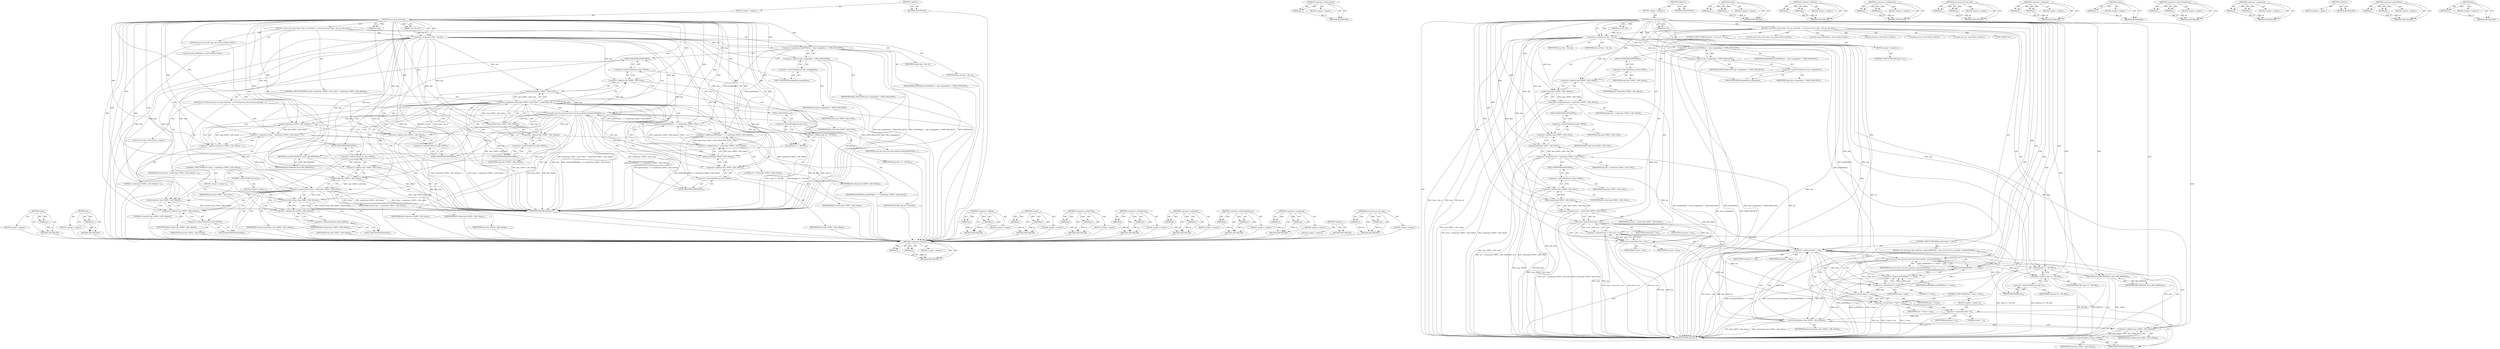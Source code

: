 digraph "inb" {
vulnerable_142 [label=<(METHOD,readw)>];
vulnerable_143 [label=<(PARAM,p1)>];
vulnerable_144 [label=<(BLOCK,&lt;empty&gt;,&lt;empty&gt;)>];
vulnerable_145 [label=<(METHOD_RETURN,ANY)>];
vulnerable_166 [label=<(METHOD,inb)>];
vulnerable_167 [label=<(PARAM,p1)>];
vulnerable_168 [label=<(BLOCK,&lt;empty&gt;,&lt;empty&gt;)>];
vulnerable_169 [label=<(METHOD_RETURN,ANY)>];
vulnerable_6 [label=<(METHOD,&lt;global&gt;)<SUB>1</SUB>>];
vulnerable_7 [label=<(BLOCK,&lt;empty&gt;,&lt;empty&gt;)<SUB>1</SUB>>];
vulnerable_8 [label=<(METHOD,snd_msnd_interrupt)<SUB>1</SUB>>];
vulnerable_9 [label=<(PARAM,int irq)<SUB>1</SUB>>];
vulnerable_10 [label=<(PARAM,void *dev_id)<SUB>1</SUB>>];
vulnerable_11 [label=<(BLOCK,{
 	struct snd_msnd *chip = dev_id;
 	void *pwD...,{
 	struct snd_msnd *chip = dev_id;
 	void *pwD...)<SUB>2</SUB>>];
vulnerable_12 [label="<(LOCAL,struct snd_msnd* chip: snd_msnd*)<SUB>3</SUB>>"];
vulnerable_13 [label=<(&lt;operator&gt;.assignment,*chip = dev_id)<SUB>3</SUB>>];
vulnerable_14 [label=<(IDENTIFIER,chip,*chip = dev_id)<SUB>3</SUB>>];
vulnerable_15 [label=<(IDENTIFIER,dev_id,*chip = dev_id)<SUB>3</SUB>>];
vulnerable_16 [label="<(LOCAL,void* pwDSPQData: void*)<SUB>4</SUB>>"];
vulnerable_17 [label=<(&lt;operator&gt;.assignment,*pwDSPQData = chip-&gt;mappedbase + DSPQ_DATA_BUFF)<SUB>4</SUB>>];
vulnerable_18 [label=<(IDENTIFIER,pwDSPQData,*pwDSPQData = chip-&gt;mappedbase + DSPQ_DATA_BUFF)<SUB>4</SUB>>];
vulnerable_19 [label=<(&lt;operator&gt;.addition,chip-&gt;mappedbase + DSPQ_DATA_BUFF)<SUB>4</SUB>>];
vulnerable_20 [label=<(&lt;operator&gt;.indirectFieldAccess,chip-&gt;mappedbase)<SUB>4</SUB>>];
vulnerable_21 [label=<(IDENTIFIER,chip,chip-&gt;mappedbase + DSPQ_DATA_BUFF)<SUB>4</SUB>>];
vulnerable_22 [label=<(FIELD_IDENTIFIER,mappedbase,mappedbase)<SUB>4</SUB>>];
vulnerable_23 [label=<(IDENTIFIER,DSPQ_DATA_BUFF,chip-&gt;mappedbase + DSPQ_DATA_BUFF)<SUB>4</SUB>>];
vulnerable_24 [label=<(CONTROL_STRUCTURE,WHILE,while (readw(chip-&gt;DSPQ + JQS_wTail) != readw(chip-&gt;DSPQ + JQS_wHead)))<SUB>10</SUB>>];
vulnerable_25 [label=<(&lt;operator&gt;.notEquals,readw(chip-&gt;DSPQ + JQS_wTail) != readw(chip-&gt;DS...)<SUB>10</SUB>>];
vulnerable_26 [label=<(readw,readw(chip-&gt;DSPQ + JQS_wTail))<SUB>10</SUB>>];
vulnerable_27 [label=<(&lt;operator&gt;.addition,chip-&gt;DSPQ + JQS_wTail)<SUB>10</SUB>>];
vulnerable_28 [label=<(&lt;operator&gt;.indirectFieldAccess,chip-&gt;DSPQ)<SUB>10</SUB>>];
vulnerable_29 [label=<(IDENTIFIER,chip,chip-&gt;DSPQ + JQS_wTail)<SUB>10</SUB>>];
vulnerable_30 [label=<(FIELD_IDENTIFIER,DSPQ,DSPQ)<SUB>10</SUB>>];
vulnerable_31 [label=<(IDENTIFIER,JQS_wTail,chip-&gt;DSPQ + JQS_wTail)<SUB>10</SUB>>];
vulnerable_32 [label=<(readw,readw(chip-&gt;DSPQ + JQS_wHead))<SUB>10</SUB>>];
vulnerable_33 [label=<(&lt;operator&gt;.addition,chip-&gt;DSPQ + JQS_wHead)<SUB>10</SUB>>];
vulnerable_34 [label=<(&lt;operator&gt;.indirectFieldAccess,chip-&gt;DSPQ)<SUB>10</SUB>>];
vulnerable_35 [label=<(IDENTIFIER,chip,chip-&gt;DSPQ + JQS_wHead)<SUB>10</SUB>>];
vulnerable_36 [label=<(FIELD_IDENTIFIER,DSPQ,DSPQ)<SUB>10</SUB>>];
vulnerable_37 [label=<(IDENTIFIER,JQS_wHead,chip-&gt;DSPQ + JQS_wHead)<SUB>10</SUB>>];
vulnerable_38 [label=<(BLOCK,{
		u16 wTmp;
		snd_msnd_eval_dsp_msg(chip,
			...,{
		u16 wTmp;
		snd_msnd_eval_dsp_msg(chip,
			...)<SUB>10</SUB>>];
vulnerable_39 [label="<(LOCAL,u16 wTmp: u16)<SUB>11</SUB>>"];
vulnerable_40 [label=<(snd_msnd_eval_dsp_msg,snd_msnd_eval_dsp_msg(chip,
			readw(pwDSPQData...)<SUB>12</SUB>>];
vulnerable_41 [label=<(IDENTIFIER,chip,snd_msnd_eval_dsp_msg(chip,
			readw(pwDSPQData...)<SUB>12</SUB>>];
vulnerable_42 [label=<(readw,readw(pwDSPQData + 2 * readw(chip-&gt;DSPQ + JQS_w...)<SUB>13</SUB>>];
vulnerable_43 [label=<(&lt;operator&gt;.addition,pwDSPQData + 2 * readw(chip-&gt;DSPQ + JQS_wHead))<SUB>13</SUB>>];
vulnerable_44 [label=<(IDENTIFIER,pwDSPQData,pwDSPQData + 2 * readw(chip-&gt;DSPQ + JQS_wHead))<SUB>13</SUB>>];
vulnerable_45 [label=<(&lt;operator&gt;.multiplication,2 * readw(chip-&gt;DSPQ + JQS_wHead))<SUB>13</SUB>>];
vulnerable_46 [label=<(LITERAL,2,2 * readw(chip-&gt;DSPQ + JQS_wHead))<SUB>13</SUB>>];
vulnerable_47 [label=<(readw,readw(chip-&gt;DSPQ + JQS_wHead))<SUB>13</SUB>>];
vulnerable_48 [label=<(&lt;operator&gt;.addition,chip-&gt;DSPQ + JQS_wHead)<SUB>13</SUB>>];
vulnerable_49 [label=<(&lt;operator&gt;.indirectFieldAccess,chip-&gt;DSPQ)<SUB>13</SUB>>];
vulnerable_50 [label=<(IDENTIFIER,chip,chip-&gt;DSPQ + JQS_wHead)<SUB>13</SUB>>];
vulnerable_51 [label=<(FIELD_IDENTIFIER,DSPQ,DSPQ)<SUB>13</SUB>>];
vulnerable_52 [label=<(IDENTIFIER,JQS_wHead,chip-&gt;DSPQ + JQS_wHead)<SUB>13</SUB>>];
vulnerable_53 [label=<(&lt;operator&gt;.assignment,wTmp = readw(chip-&gt;DSPQ + JQS_wHead) + 1)<SUB>14</SUB>>];
vulnerable_54 [label=<(IDENTIFIER,wTmp,wTmp = readw(chip-&gt;DSPQ + JQS_wHead) + 1)<SUB>14</SUB>>];
vulnerable_55 [label=<(&lt;operator&gt;.addition,readw(chip-&gt;DSPQ + JQS_wHead) + 1)<SUB>14</SUB>>];
vulnerable_56 [label=<(readw,readw(chip-&gt;DSPQ + JQS_wHead))<SUB>14</SUB>>];
vulnerable_57 [label=<(&lt;operator&gt;.addition,chip-&gt;DSPQ + JQS_wHead)<SUB>14</SUB>>];
vulnerable_58 [label=<(&lt;operator&gt;.indirectFieldAccess,chip-&gt;DSPQ)<SUB>14</SUB>>];
vulnerable_59 [label=<(IDENTIFIER,chip,chip-&gt;DSPQ + JQS_wHead)<SUB>14</SUB>>];
vulnerable_60 [label=<(FIELD_IDENTIFIER,DSPQ,DSPQ)<SUB>14</SUB>>];
vulnerable_61 [label=<(IDENTIFIER,JQS_wHead,chip-&gt;DSPQ + JQS_wHead)<SUB>14</SUB>>];
vulnerable_62 [label=<(LITERAL,1,readw(chip-&gt;DSPQ + JQS_wHead) + 1)<SUB>14</SUB>>];
vulnerable_63 [label=<(CONTROL_STRUCTURE,IF,if (wTmp &gt; readw(chip-&gt;DSPQ + JQS_wSize)))<SUB>15</SUB>>];
vulnerable_64 [label=<(&lt;operator&gt;.greaterThan,wTmp &gt; readw(chip-&gt;DSPQ + JQS_wSize))<SUB>15</SUB>>];
vulnerable_65 [label=<(IDENTIFIER,wTmp,wTmp &gt; readw(chip-&gt;DSPQ + JQS_wSize))<SUB>15</SUB>>];
vulnerable_66 [label=<(readw,readw(chip-&gt;DSPQ + JQS_wSize))<SUB>15</SUB>>];
vulnerable_67 [label=<(&lt;operator&gt;.addition,chip-&gt;DSPQ + JQS_wSize)<SUB>15</SUB>>];
vulnerable_68 [label=<(&lt;operator&gt;.indirectFieldAccess,chip-&gt;DSPQ)<SUB>15</SUB>>];
vulnerable_69 [label=<(IDENTIFIER,chip,chip-&gt;DSPQ + JQS_wSize)<SUB>15</SUB>>];
vulnerable_70 [label=<(FIELD_IDENTIFIER,DSPQ,DSPQ)<SUB>15</SUB>>];
vulnerable_71 [label=<(IDENTIFIER,JQS_wSize,chip-&gt;DSPQ + JQS_wSize)<SUB>15</SUB>>];
vulnerable_72 [label=<(BLOCK,&lt;empty&gt;,&lt;empty&gt;)<SUB>16</SUB>>];
vulnerable_73 [label=<(writew,writew(0, chip-&gt;DSPQ + JQS_wHead))<SUB>16</SUB>>];
vulnerable_74 [label=<(LITERAL,0,writew(0, chip-&gt;DSPQ + JQS_wHead))<SUB>16</SUB>>];
vulnerable_75 [label=<(&lt;operator&gt;.addition,chip-&gt;DSPQ + JQS_wHead)<SUB>16</SUB>>];
vulnerable_76 [label=<(&lt;operator&gt;.indirectFieldAccess,chip-&gt;DSPQ)<SUB>16</SUB>>];
vulnerable_77 [label=<(IDENTIFIER,chip,chip-&gt;DSPQ + JQS_wHead)<SUB>16</SUB>>];
vulnerable_78 [label=<(FIELD_IDENTIFIER,DSPQ,DSPQ)<SUB>16</SUB>>];
vulnerable_79 [label=<(IDENTIFIER,JQS_wHead,chip-&gt;DSPQ + JQS_wHead)<SUB>16</SUB>>];
vulnerable_80 [label=<(CONTROL_STRUCTURE,ELSE,else)<SUB>18</SUB>>];
vulnerable_81 [label=<(BLOCK,&lt;empty&gt;,&lt;empty&gt;)<SUB>18</SUB>>];
vulnerable_82 [label=<(writew,writew(wTmp, chip-&gt;DSPQ + JQS_wHead))<SUB>18</SUB>>];
vulnerable_83 [label=<(IDENTIFIER,wTmp,writew(wTmp, chip-&gt;DSPQ + JQS_wHead))<SUB>18</SUB>>];
vulnerable_84 [label=<(&lt;operator&gt;.addition,chip-&gt;DSPQ + JQS_wHead)<SUB>18</SUB>>];
vulnerable_85 [label=<(&lt;operator&gt;.indirectFieldAccess,chip-&gt;DSPQ)<SUB>18</SUB>>];
vulnerable_86 [label=<(IDENTIFIER,chip,chip-&gt;DSPQ + JQS_wHead)<SUB>18</SUB>>];
vulnerable_87 [label=<(FIELD_IDENTIFIER,DSPQ,DSPQ)<SUB>18</SUB>>];
vulnerable_88 [label=<(IDENTIFIER,JQS_wHead,chip-&gt;DSPQ + JQS_wHead)<SUB>18</SUB>>];
vulnerable_89 [label=<(inb,inb(chip-&gt;io + HP_RXL))<SUB>21</SUB>>];
vulnerable_90 [label=<(&lt;operator&gt;.addition,chip-&gt;io + HP_RXL)<SUB>21</SUB>>];
vulnerable_91 [label=<(&lt;operator&gt;.indirectFieldAccess,chip-&gt;io)<SUB>21</SUB>>];
vulnerable_92 [label=<(IDENTIFIER,chip,chip-&gt;io + HP_RXL)<SUB>21</SUB>>];
vulnerable_93 [label=<(FIELD_IDENTIFIER,io,io)<SUB>21</SUB>>];
vulnerable_94 [label=<(IDENTIFIER,HP_RXL,chip-&gt;io + HP_RXL)<SUB>21</SUB>>];
vulnerable_95 [label=<(RETURN,return IRQ_HANDLED;,return IRQ_HANDLED;)<SUB>22</SUB>>];
vulnerable_96 [label=<(IDENTIFIER,IRQ_HANDLED,return IRQ_HANDLED;)<SUB>22</SUB>>];
vulnerable_97 [label=<(METHOD_RETURN,irqreturn_t)<SUB>1</SUB>>];
vulnerable_99 [label=<(METHOD_RETURN,ANY)<SUB>1</SUB>>];
vulnerable_127 [label=<(METHOD,&lt;operator&gt;.addition)>];
vulnerable_128 [label=<(PARAM,p1)>];
vulnerable_129 [label=<(PARAM,p2)>];
vulnerable_130 [label=<(BLOCK,&lt;empty&gt;,&lt;empty&gt;)>];
vulnerable_131 [label=<(METHOD_RETURN,ANY)>];
vulnerable_161 [label=<(METHOD,writew)>];
vulnerable_162 [label=<(PARAM,p1)>];
vulnerable_163 [label=<(PARAM,p2)>];
vulnerable_164 [label=<(BLOCK,&lt;empty&gt;,&lt;empty&gt;)>];
vulnerable_165 [label=<(METHOD_RETURN,ANY)>];
vulnerable_156 [label=<(METHOD,&lt;operator&gt;.greaterThan)>];
vulnerable_157 [label=<(PARAM,p1)>];
vulnerable_158 [label=<(PARAM,p2)>];
vulnerable_159 [label=<(BLOCK,&lt;empty&gt;,&lt;empty&gt;)>];
vulnerable_160 [label=<(METHOD_RETURN,ANY)>];
vulnerable_151 [label=<(METHOD,&lt;operator&gt;.multiplication)>];
vulnerable_152 [label=<(PARAM,p1)>];
vulnerable_153 [label=<(PARAM,p2)>];
vulnerable_154 [label=<(BLOCK,&lt;empty&gt;,&lt;empty&gt;)>];
vulnerable_155 [label=<(METHOD_RETURN,ANY)>];
vulnerable_137 [label=<(METHOD,&lt;operator&gt;.notEquals)>];
vulnerable_138 [label=<(PARAM,p1)>];
vulnerable_139 [label=<(PARAM,p2)>];
vulnerable_140 [label=<(BLOCK,&lt;empty&gt;,&lt;empty&gt;)>];
vulnerable_141 [label=<(METHOD_RETURN,ANY)>];
vulnerable_132 [label=<(METHOD,&lt;operator&gt;.indirectFieldAccess)>];
vulnerable_133 [label=<(PARAM,p1)>];
vulnerable_134 [label=<(PARAM,p2)>];
vulnerable_135 [label=<(BLOCK,&lt;empty&gt;,&lt;empty&gt;)>];
vulnerable_136 [label=<(METHOD_RETURN,ANY)>];
vulnerable_122 [label=<(METHOD,&lt;operator&gt;.assignment)>];
vulnerable_123 [label=<(PARAM,p1)>];
vulnerable_124 [label=<(PARAM,p2)>];
vulnerable_125 [label=<(BLOCK,&lt;empty&gt;,&lt;empty&gt;)>];
vulnerable_126 [label=<(METHOD_RETURN,ANY)>];
vulnerable_116 [label=<(METHOD,&lt;global&gt;)<SUB>1</SUB>>];
vulnerable_117 [label=<(BLOCK,&lt;empty&gt;,&lt;empty&gt;)>];
vulnerable_118 [label=<(METHOD_RETURN,ANY)>];
vulnerable_146 [label=<(METHOD,snd_msnd_eval_dsp_msg)>];
vulnerable_147 [label=<(PARAM,p1)>];
vulnerable_148 [label=<(PARAM,p2)>];
vulnerable_149 [label=<(BLOCK,&lt;empty&gt;,&lt;empty&gt;)>];
vulnerable_150 [label=<(METHOD_RETURN,ANY)>];
fixed_143 [label=<(METHOD,&lt;operator&gt;.logicalOr)>];
fixed_144 [label=<(PARAM,p1)>];
fixed_145 [label=<(PARAM,p2)>];
fixed_146 [label=<(BLOCK,&lt;empty&gt;,&lt;empty&gt;)>];
fixed_147 [label=<(METHOD_RETURN,ANY)>];
fixed_168 [label=<(METHOD,&lt;operator&gt;.preIncrement)>];
fixed_169 [label=<(PARAM,p1)>];
fixed_170 [label=<(BLOCK,&lt;empty&gt;,&lt;empty&gt;)>];
fixed_171 [label=<(METHOD_RETURN,ANY)>];
fixed_6 [label=<(METHOD,&lt;global&gt;)<SUB>1</SUB>>];
fixed_7 [label=<(BLOCK,&lt;empty&gt;,&lt;empty&gt;)<SUB>1</SUB>>];
fixed_8 [label=<(METHOD,snd_msnd_interrupt)<SUB>1</SUB>>];
fixed_9 [label=<(PARAM,int irq)<SUB>1</SUB>>];
fixed_10 [label=<(PARAM,void *dev_id)<SUB>1</SUB>>];
fixed_11 [label=<(BLOCK,{
 	struct snd_msnd *chip = dev_id;
 	void *pwD...,{
 	struct snd_msnd *chip = dev_id;
 	void *pwD...)<SUB>2</SUB>>];
fixed_12 [label="<(LOCAL,struct snd_msnd* chip: snd_msnd*)<SUB>3</SUB>>"];
fixed_13 [label=<(&lt;operator&gt;.assignment,*chip = dev_id)<SUB>3</SUB>>];
fixed_14 [label=<(IDENTIFIER,chip,*chip = dev_id)<SUB>3</SUB>>];
fixed_15 [label=<(IDENTIFIER,dev_id,*chip = dev_id)<SUB>3</SUB>>];
fixed_16 [label="<(LOCAL,void* pwDSPQData: void*)<SUB>4</SUB>>"];
fixed_17 [label=<(&lt;operator&gt;.assignment,*pwDSPQData = chip-&gt;mappedbase + DSPQ_DATA_BUFF)<SUB>4</SUB>>];
fixed_18 [label=<(IDENTIFIER,pwDSPQData,*pwDSPQData = chip-&gt;mappedbase + DSPQ_DATA_BUFF)<SUB>4</SUB>>];
fixed_19 [label=<(&lt;operator&gt;.addition,chip-&gt;mappedbase + DSPQ_DATA_BUFF)<SUB>4</SUB>>];
fixed_20 [label=<(&lt;operator&gt;.indirectFieldAccess,chip-&gt;mappedbase)<SUB>4</SUB>>];
fixed_21 [label=<(IDENTIFIER,chip,chip-&gt;mappedbase + DSPQ_DATA_BUFF)<SUB>4</SUB>>];
fixed_22 [label=<(FIELD_IDENTIFIER,mappedbase,mappedbase)<SUB>4</SUB>>];
fixed_23 [label=<(IDENTIFIER,DSPQ_DATA_BUFF,chip-&gt;mappedbase + DSPQ_DATA_BUFF)<SUB>4</SUB>>];
fixed_24 [label="<(LOCAL,u16 head: u16)<SUB>5</SUB>>"];
fixed_25 [label="<(LOCAL,u16 tail: u16)<SUB>5</SUB>>"];
fixed_26 [label="<(LOCAL,u16 size: u16)<SUB>5</SUB>>"];
fixed_27 [label=<(&lt;operator&gt;.assignment,head = readw(chip-&gt;DSPQ + JQS_wHead))<SUB>11</SUB>>];
fixed_28 [label=<(IDENTIFIER,head,head = readw(chip-&gt;DSPQ + JQS_wHead))<SUB>11</SUB>>];
fixed_29 [label=<(readw,readw(chip-&gt;DSPQ + JQS_wHead))<SUB>11</SUB>>];
fixed_30 [label=<(&lt;operator&gt;.addition,chip-&gt;DSPQ + JQS_wHead)<SUB>11</SUB>>];
fixed_31 [label=<(&lt;operator&gt;.indirectFieldAccess,chip-&gt;DSPQ)<SUB>11</SUB>>];
fixed_32 [label=<(IDENTIFIER,chip,chip-&gt;DSPQ + JQS_wHead)<SUB>11</SUB>>];
fixed_33 [label=<(FIELD_IDENTIFIER,DSPQ,DSPQ)<SUB>11</SUB>>];
fixed_34 [label=<(IDENTIFIER,JQS_wHead,chip-&gt;DSPQ + JQS_wHead)<SUB>11</SUB>>];
fixed_35 [label=<(&lt;operator&gt;.assignment,tail = readw(chip-&gt;DSPQ + JQS_wTail))<SUB>12</SUB>>];
fixed_36 [label=<(IDENTIFIER,tail,tail = readw(chip-&gt;DSPQ + JQS_wTail))<SUB>12</SUB>>];
fixed_37 [label=<(readw,readw(chip-&gt;DSPQ + JQS_wTail))<SUB>12</SUB>>];
fixed_38 [label=<(&lt;operator&gt;.addition,chip-&gt;DSPQ + JQS_wTail)<SUB>12</SUB>>];
fixed_39 [label=<(&lt;operator&gt;.indirectFieldAccess,chip-&gt;DSPQ)<SUB>12</SUB>>];
fixed_40 [label=<(IDENTIFIER,chip,chip-&gt;DSPQ + JQS_wTail)<SUB>12</SUB>>];
fixed_41 [label=<(FIELD_IDENTIFIER,DSPQ,DSPQ)<SUB>12</SUB>>];
fixed_42 [label=<(IDENTIFIER,JQS_wTail,chip-&gt;DSPQ + JQS_wTail)<SUB>12</SUB>>];
fixed_43 [label=<(&lt;operator&gt;.assignment,size = readw(chip-&gt;DSPQ + JQS_wSize))<SUB>13</SUB>>];
fixed_44 [label=<(IDENTIFIER,size,size = readw(chip-&gt;DSPQ + JQS_wSize))<SUB>13</SUB>>];
fixed_45 [label=<(readw,readw(chip-&gt;DSPQ + JQS_wSize))<SUB>13</SUB>>];
fixed_46 [label=<(&lt;operator&gt;.addition,chip-&gt;DSPQ + JQS_wSize)<SUB>13</SUB>>];
fixed_47 [label=<(&lt;operator&gt;.indirectFieldAccess,chip-&gt;DSPQ)<SUB>13</SUB>>];
fixed_48 [label=<(IDENTIFIER,chip,chip-&gt;DSPQ + JQS_wSize)<SUB>13</SUB>>];
fixed_49 [label=<(FIELD_IDENTIFIER,DSPQ,DSPQ)<SUB>13</SUB>>];
fixed_50 [label=<(IDENTIFIER,JQS_wSize,chip-&gt;DSPQ + JQS_wSize)<SUB>13</SUB>>];
fixed_51 [label=<(CONTROL_STRUCTURE,IF,if (head &gt; size || tail &gt; size))<SUB>14</SUB>>];
fixed_52 [label=<(&lt;operator&gt;.logicalOr,head &gt; size || tail &gt; size)<SUB>14</SUB>>];
fixed_53 [label=<(&lt;operator&gt;.greaterThan,head &gt; size)<SUB>14</SUB>>];
fixed_54 [label=<(IDENTIFIER,head,head &gt; size)<SUB>14</SUB>>];
fixed_55 [label=<(IDENTIFIER,size,head &gt; size)<SUB>14</SUB>>];
fixed_56 [label=<(&lt;operator&gt;.greaterThan,tail &gt; size)<SUB>14</SUB>>];
fixed_57 [label=<(IDENTIFIER,tail,tail &gt; size)<SUB>14</SUB>>];
fixed_58 [label=<(IDENTIFIER,size,tail &gt; size)<SUB>14</SUB>>];
fixed_59 [label=<(BLOCK,&lt;empty&gt;,&lt;empty&gt;)<SUB>15</SUB>>];
fixed_60 [label=<(CONTROL_STRUCTURE,GOTO,goto out;)<SUB>15</SUB>>];
fixed_61 [label=<(CONTROL_STRUCTURE,WHILE,while (head != tail))<SUB>16</SUB>>];
fixed_62 [label=<(&lt;operator&gt;.notEquals,head != tail)<SUB>16</SUB>>];
fixed_63 [label=<(IDENTIFIER,head,head != tail)<SUB>16</SUB>>];
fixed_64 [label=<(IDENTIFIER,tail,head != tail)<SUB>16</SUB>>];
fixed_65 [label=<(BLOCK,{
		snd_msnd_eval_dsp_msg(chip, readw(pwDSPQDat...,{
		snd_msnd_eval_dsp_msg(chip, readw(pwDSPQDat...)<SUB>16</SUB>>];
fixed_66 [label=<(snd_msnd_eval_dsp_msg,snd_msnd_eval_dsp_msg(chip, readw(pwDSPQData + ...)<SUB>17</SUB>>];
fixed_67 [label=<(IDENTIFIER,chip,snd_msnd_eval_dsp_msg(chip, readw(pwDSPQData + ...)<SUB>17</SUB>>];
fixed_68 [label=<(readw,readw(pwDSPQData + 2 * head))<SUB>17</SUB>>];
fixed_69 [label=<(&lt;operator&gt;.addition,pwDSPQData + 2 * head)<SUB>17</SUB>>];
fixed_70 [label=<(IDENTIFIER,pwDSPQData,pwDSPQData + 2 * head)<SUB>17</SUB>>];
fixed_71 [label=<(&lt;operator&gt;.multiplication,2 * head)<SUB>17</SUB>>];
fixed_72 [label=<(LITERAL,2,2 * head)<SUB>17</SUB>>];
fixed_73 [label=<(IDENTIFIER,head,2 * head)<SUB>17</SUB>>];
fixed_74 [label=<(CONTROL_STRUCTURE,IF,if (++head &gt; size))<SUB>18</SUB>>];
fixed_75 [label=<(&lt;operator&gt;.greaterThan,++head &gt; size)<SUB>18</SUB>>];
fixed_76 [label=<(&lt;operator&gt;.preIncrement,++head)<SUB>18</SUB>>];
fixed_77 [label=<(IDENTIFIER,head,++head)<SUB>18</SUB>>];
fixed_78 [label=<(IDENTIFIER,size,++head &gt; size)<SUB>18</SUB>>];
fixed_79 [label=<(BLOCK,&lt;empty&gt;,&lt;empty&gt;)<SUB>19</SUB>>];
fixed_80 [label=<(&lt;operator&gt;.assignment,head = 0)<SUB>19</SUB>>];
fixed_81 [label=<(IDENTIFIER,head,head = 0)<SUB>19</SUB>>];
fixed_82 [label=<(LITERAL,0,head = 0)<SUB>19</SUB>>];
fixed_83 [label=<(writew,writew(head, chip-&gt;DSPQ + JQS_wHead))<SUB>20</SUB>>];
fixed_84 [label=<(IDENTIFIER,head,writew(head, chip-&gt;DSPQ + JQS_wHead))<SUB>20</SUB>>];
fixed_85 [label=<(&lt;operator&gt;.addition,chip-&gt;DSPQ + JQS_wHead)<SUB>20</SUB>>];
fixed_86 [label=<(&lt;operator&gt;.indirectFieldAccess,chip-&gt;DSPQ)<SUB>20</SUB>>];
fixed_87 [label=<(IDENTIFIER,chip,chip-&gt;DSPQ + JQS_wHead)<SUB>20</SUB>>];
fixed_88 [label=<(FIELD_IDENTIFIER,DSPQ,DSPQ)<SUB>20</SUB>>];
fixed_89 [label=<(IDENTIFIER,JQS_wHead,chip-&gt;DSPQ + JQS_wHead)<SUB>20</SUB>>];
fixed_90 [label=<(JUMP_TARGET,out)<SUB>22</SUB>>];
fixed_91 [label=<(inb,inb(chip-&gt;io + HP_RXL))<SUB>24</SUB>>];
fixed_92 [label=<(&lt;operator&gt;.addition,chip-&gt;io + HP_RXL)<SUB>24</SUB>>];
fixed_93 [label=<(&lt;operator&gt;.indirectFieldAccess,chip-&gt;io)<SUB>24</SUB>>];
fixed_94 [label=<(IDENTIFIER,chip,chip-&gt;io + HP_RXL)<SUB>24</SUB>>];
fixed_95 [label=<(FIELD_IDENTIFIER,io,io)<SUB>24</SUB>>];
fixed_96 [label=<(IDENTIFIER,HP_RXL,chip-&gt;io + HP_RXL)<SUB>24</SUB>>];
fixed_97 [label=<(RETURN,return IRQ_HANDLED;,return IRQ_HANDLED;)<SUB>25</SUB>>];
fixed_98 [label=<(IDENTIFIER,IRQ_HANDLED,return IRQ_HANDLED;)<SUB>25</SUB>>];
fixed_99 [label=<(METHOD_RETURN,irqreturn_t)<SUB>1</SUB>>];
fixed_101 [label=<(METHOD_RETURN,ANY)<SUB>1</SUB>>];
fixed_172 [label=<(METHOD,writew)>];
fixed_173 [label=<(PARAM,p1)>];
fixed_174 [label=<(PARAM,p2)>];
fixed_175 [label=<(BLOCK,&lt;empty&gt;,&lt;empty&gt;)>];
fixed_176 [label=<(METHOD_RETURN,ANY)>];
fixed_129 [label=<(METHOD,&lt;operator&gt;.addition)>];
fixed_130 [label=<(PARAM,p1)>];
fixed_131 [label=<(PARAM,p2)>];
fixed_132 [label=<(BLOCK,&lt;empty&gt;,&lt;empty&gt;)>];
fixed_133 [label=<(METHOD_RETURN,ANY)>];
fixed_163 [label=<(METHOD,&lt;operator&gt;.multiplication)>];
fixed_164 [label=<(PARAM,p1)>];
fixed_165 [label=<(PARAM,p2)>];
fixed_166 [label=<(BLOCK,&lt;empty&gt;,&lt;empty&gt;)>];
fixed_167 [label=<(METHOD_RETURN,ANY)>];
fixed_158 [label=<(METHOD,snd_msnd_eval_dsp_msg)>];
fixed_159 [label=<(PARAM,p1)>];
fixed_160 [label=<(PARAM,p2)>];
fixed_161 [label=<(BLOCK,&lt;empty&gt;,&lt;empty&gt;)>];
fixed_162 [label=<(METHOD_RETURN,ANY)>];
fixed_153 [label=<(METHOD,&lt;operator&gt;.notEquals)>];
fixed_154 [label=<(PARAM,p1)>];
fixed_155 [label=<(PARAM,p2)>];
fixed_156 [label=<(BLOCK,&lt;empty&gt;,&lt;empty&gt;)>];
fixed_157 [label=<(METHOD_RETURN,ANY)>];
fixed_139 [label=<(METHOD,readw)>];
fixed_140 [label=<(PARAM,p1)>];
fixed_141 [label=<(BLOCK,&lt;empty&gt;,&lt;empty&gt;)>];
fixed_142 [label=<(METHOD_RETURN,ANY)>];
fixed_134 [label=<(METHOD,&lt;operator&gt;.indirectFieldAccess)>];
fixed_135 [label=<(PARAM,p1)>];
fixed_136 [label=<(PARAM,p2)>];
fixed_137 [label=<(BLOCK,&lt;empty&gt;,&lt;empty&gt;)>];
fixed_138 [label=<(METHOD_RETURN,ANY)>];
fixed_124 [label=<(METHOD,&lt;operator&gt;.assignment)>];
fixed_125 [label=<(PARAM,p1)>];
fixed_126 [label=<(PARAM,p2)>];
fixed_127 [label=<(BLOCK,&lt;empty&gt;,&lt;empty&gt;)>];
fixed_128 [label=<(METHOD_RETURN,ANY)>];
fixed_118 [label=<(METHOD,&lt;global&gt;)<SUB>1</SUB>>];
fixed_119 [label=<(BLOCK,&lt;empty&gt;,&lt;empty&gt;)>];
fixed_120 [label=<(METHOD_RETURN,ANY)>];
fixed_148 [label=<(METHOD,&lt;operator&gt;.greaterThan)>];
fixed_149 [label=<(PARAM,p1)>];
fixed_150 [label=<(PARAM,p2)>];
fixed_151 [label=<(BLOCK,&lt;empty&gt;,&lt;empty&gt;)>];
fixed_152 [label=<(METHOD_RETURN,ANY)>];
fixed_177 [label=<(METHOD,inb)>];
fixed_178 [label=<(PARAM,p1)>];
fixed_179 [label=<(BLOCK,&lt;empty&gt;,&lt;empty&gt;)>];
fixed_180 [label=<(METHOD_RETURN,ANY)>];
vulnerable_142 -> vulnerable_143  [key=0, label="AST: "];
vulnerable_142 -> vulnerable_143  [key=1, label="DDG: "];
vulnerable_142 -> vulnerable_144  [key=0, label="AST: "];
vulnerable_142 -> vulnerable_145  [key=0, label="AST: "];
vulnerable_142 -> vulnerable_145  [key=1, label="CFG: "];
vulnerable_143 -> vulnerable_145  [key=0, label="DDG: p1"];
vulnerable_144 -> fixed_143  [key=0];
vulnerable_145 -> fixed_143  [key=0];
vulnerable_166 -> vulnerable_167  [key=0, label="AST: "];
vulnerable_166 -> vulnerable_167  [key=1, label="DDG: "];
vulnerable_166 -> vulnerable_168  [key=0, label="AST: "];
vulnerable_166 -> vulnerable_169  [key=0, label="AST: "];
vulnerable_166 -> vulnerable_169  [key=1, label="CFG: "];
vulnerable_167 -> vulnerable_169  [key=0, label="DDG: p1"];
vulnerable_168 -> fixed_143  [key=0];
vulnerable_169 -> fixed_143  [key=0];
vulnerable_6 -> vulnerable_7  [key=0, label="AST: "];
vulnerable_6 -> vulnerable_99  [key=0, label="AST: "];
vulnerable_6 -> vulnerable_99  [key=1, label="CFG: "];
vulnerable_7 -> vulnerable_8  [key=0, label="AST: "];
vulnerable_8 -> vulnerable_9  [key=0, label="AST: "];
vulnerable_8 -> vulnerable_9  [key=1, label="DDG: "];
vulnerable_8 -> vulnerable_10  [key=0, label="AST: "];
vulnerable_8 -> vulnerable_10  [key=1, label="DDG: "];
vulnerable_8 -> vulnerable_11  [key=0, label="AST: "];
vulnerable_8 -> vulnerable_97  [key=0, label="AST: "];
vulnerable_8 -> vulnerable_13  [key=0, label="CFG: "];
vulnerable_8 -> vulnerable_13  [key=1, label="DDG: "];
vulnerable_8 -> vulnerable_17  [key=0, label="DDG: "];
vulnerable_8 -> vulnerable_95  [key=0, label="DDG: "];
vulnerable_8 -> vulnerable_89  [key=0, label="DDG: "];
vulnerable_8 -> vulnerable_96  [key=0, label="DDG: "];
vulnerable_8 -> vulnerable_19  [key=0, label="DDG: "];
vulnerable_8 -> vulnerable_53  [key=0, label="DDG: "];
vulnerable_8 -> vulnerable_90  [key=0, label="DDG: "];
vulnerable_8 -> vulnerable_26  [key=0, label="DDG: "];
vulnerable_8 -> vulnerable_32  [key=0, label="DDG: "];
vulnerable_8 -> vulnerable_40  [key=0, label="DDG: "];
vulnerable_8 -> vulnerable_27  [key=0, label="DDG: "];
vulnerable_8 -> vulnerable_33  [key=0, label="DDG: "];
vulnerable_8 -> vulnerable_42  [key=0, label="DDG: "];
vulnerable_8 -> vulnerable_55  [key=0, label="DDG: "];
vulnerable_8 -> vulnerable_64  [key=0, label="DDG: "];
vulnerable_8 -> vulnerable_43  [key=0, label="DDG: "];
vulnerable_8 -> vulnerable_56  [key=0, label="DDG: "];
vulnerable_8 -> vulnerable_66  [key=0, label="DDG: "];
vulnerable_8 -> vulnerable_73  [key=0, label="DDG: "];
vulnerable_8 -> vulnerable_45  [key=0, label="DDG: "];
vulnerable_8 -> vulnerable_57  [key=0, label="DDG: "];
vulnerable_8 -> vulnerable_67  [key=0, label="DDG: "];
vulnerable_8 -> vulnerable_75  [key=0, label="DDG: "];
vulnerable_8 -> vulnerable_82  [key=0, label="DDG: "];
vulnerable_8 -> vulnerable_47  [key=0, label="DDG: "];
vulnerable_8 -> vulnerable_84  [key=0, label="DDG: "];
vulnerable_8 -> vulnerable_48  [key=0, label="DDG: "];
vulnerable_9 -> vulnerable_97  [key=0, label="DDG: irq"];
vulnerable_10 -> vulnerable_13  [key=0, label="DDG: dev_id"];
vulnerable_11 -> vulnerable_12  [key=0, label="AST: "];
vulnerable_11 -> vulnerable_13  [key=0, label="AST: "];
vulnerable_11 -> vulnerable_16  [key=0, label="AST: "];
vulnerable_11 -> vulnerable_17  [key=0, label="AST: "];
vulnerable_11 -> vulnerable_24  [key=0, label="AST: "];
vulnerable_11 -> vulnerable_89  [key=0, label="AST: "];
vulnerable_11 -> vulnerable_95  [key=0, label="AST: "];
vulnerable_12 -> fixed_143  [key=0];
vulnerable_13 -> vulnerable_14  [key=0, label="AST: "];
vulnerable_13 -> vulnerable_15  [key=0, label="AST: "];
vulnerable_13 -> vulnerable_22  [key=0, label="CFG: "];
vulnerable_13 -> vulnerable_97  [key=0, label="DDG: chip"];
vulnerable_13 -> vulnerable_97  [key=1, label="DDG: dev_id"];
vulnerable_13 -> vulnerable_97  [key=2, label="DDG: *chip = dev_id"];
vulnerable_13 -> vulnerable_17  [key=0, label="DDG: chip"];
vulnerable_13 -> vulnerable_89  [key=0, label="DDG: chip"];
vulnerable_13 -> vulnerable_19  [key=0, label="DDG: chip"];
vulnerable_13 -> vulnerable_90  [key=0, label="DDG: chip"];
vulnerable_13 -> vulnerable_26  [key=0, label="DDG: chip"];
vulnerable_13 -> vulnerable_32  [key=0, label="DDG: chip"];
vulnerable_13 -> vulnerable_40  [key=0, label="DDG: chip"];
vulnerable_13 -> vulnerable_27  [key=0, label="DDG: chip"];
vulnerable_13 -> vulnerable_33  [key=0, label="DDG: chip"];
vulnerable_13 -> vulnerable_56  [key=0, label="DDG: chip"];
vulnerable_13 -> vulnerable_66  [key=0, label="DDG: chip"];
vulnerable_13 -> vulnerable_73  [key=0, label="DDG: chip"];
vulnerable_13 -> vulnerable_57  [key=0, label="DDG: chip"];
vulnerable_13 -> vulnerable_67  [key=0, label="DDG: chip"];
vulnerable_13 -> vulnerable_75  [key=0, label="DDG: chip"];
vulnerable_13 -> vulnerable_82  [key=0, label="DDG: chip"];
vulnerable_13 -> vulnerable_47  [key=0, label="DDG: chip"];
vulnerable_13 -> vulnerable_84  [key=0, label="DDG: chip"];
vulnerable_13 -> vulnerable_48  [key=0, label="DDG: chip"];
vulnerable_14 -> fixed_143  [key=0];
vulnerable_15 -> fixed_143  [key=0];
vulnerable_16 -> fixed_143  [key=0];
vulnerable_17 -> vulnerable_18  [key=0, label="AST: "];
vulnerable_17 -> vulnerable_19  [key=0, label="AST: "];
vulnerable_17 -> vulnerable_30  [key=0, label="CFG: "];
vulnerable_17 -> vulnerable_97  [key=0, label="DDG: pwDSPQData"];
vulnerable_17 -> vulnerable_97  [key=1, label="DDG: chip-&gt;mappedbase + DSPQ_DATA_BUFF"];
vulnerable_17 -> vulnerable_97  [key=2, label="DDG: *pwDSPQData = chip-&gt;mappedbase + DSPQ_DATA_BUFF"];
vulnerable_17 -> vulnerable_42  [key=0, label="DDG: pwDSPQData"];
vulnerable_17 -> vulnerable_43  [key=0, label="DDG: pwDSPQData"];
vulnerable_18 -> fixed_143  [key=0];
vulnerable_19 -> vulnerable_20  [key=0, label="AST: "];
vulnerable_19 -> vulnerable_23  [key=0, label="AST: "];
vulnerable_19 -> vulnerable_17  [key=0, label="CFG: "];
vulnerable_19 -> vulnerable_97  [key=0, label="DDG: chip-&gt;mappedbase"];
vulnerable_19 -> vulnerable_97  [key=1, label="DDG: DSPQ_DATA_BUFF"];
vulnerable_20 -> vulnerable_21  [key=0, label="AST: "];
vulnerable_20 -> vulnerable_22  [key=0, label="AST: "];
vulnerable_20 -> vulnerable_19  [key=0, label="CFG: "];
vulnerable_21 -> fixed_143  [key=0];
vulnerable_22 -> vulnerable_20  [key=0, label="CFG: "];
vulnerable_23 -> fixed_143  [key=0];
vulnerable_24 -> vulnerable_25  [key=0, label="AST: "];
vulnerable_24 -> vulnerable_38  [key=0, label="AST: "];
vulnerable_25 -> vulnerable_26  [key=0, label="AST: "];
vulnerable_25 -> vulnerable_26  [key=1, label="CDG: "];
vulnerable_25 -> vulnerable_32  [key=0, label="AST: "];
vulnerable_25 -> vulnerable_32  [key=1, label="CDG: "];
vulnerable_25 -> vulnerable_51  [key=0, label="CFG: "];
vulnerable_25 -> vulnerable_51  [key=1, label="CDG: "];
vulnerable_25 -> vulnerable_93  [key=0, label="CFG: "];
vulnerable_25 -> vulnerable_97  [key=0, label="DDG: readw(chip-&gt;DSPQ + JQS_wTail)"];
vulnerable_25 -> vulnerable_97  [key=1, label="DDG: readw(chip-&gt;DSPQ + JQS_wHead)"];
vulnerable_25 -> vulnerable_97  [key=2, label="DDG: readw(chip-&gt;DSPQ + JQS_wTail) != readw(chip-&gt;DSPQ + JQS_wHead)"];
vulnerable_25 -> vulnerable_47  [key=0, label="CDG: "];
vulnerable_25 -> vulnerable_30  [key=0, label="CDG: "];
vulnerable_25 -> vulnerable_34  [key=0, label="CDG: "];
vulnerable_25 -> vulnerable_48  [key=0, label="CDG: "];
vulnerable_25 -> vulnerable_68  [key=0, label="CDG: "];
vulnerable_25 -> vulnerable_49  [key=0, label="CDG: "];
vulnerable_25 -> vulnerable_60  [key=0, label="CDG: "];
vulnerable_25 -> vulnerable_64  [key=0, label="CDG: "];
vulnerable_25 -> vulnerable_42  [key=0, label="CDG: "];
vulnerable_25 -> vulnerable_57  [key=0, label="CDG: "];
vulnerable_25 -> vulnerable_28  [key=0, label="CDG: "];
vulnerable_25 -> vulnerable_66  [key=0, label="CDG: "];
vulnerable_25 -> vulnerable_25  [key=0, label="CDG: "];
vulnerable_25 -> vulnerable_56  [key=0, label="CDG: "];
vulnerable_25 -> vulnerable_67  [key=0, label="CDG: "];
vulnerable_25 -> vulnerable_45  [key=0, label="CDG: "];
vulnerable_25 -> vulnerable_27  [key=0, label="CDG: "];
vulnerable_25 -> vulnerable_40  [key=0, label="CDG: "];
vulnerable_25 -> vulnerable_43  [key=0, label="CDG: "];
vulnerable_25 -> vulnerable_58  [key=0, label="CDG: "];
vulnerable_25 -> vulnerable_33  [key=0, label="CDG: "];
vulnerable_25 -> vulnerable_36  [key=0, label="CDG: "];
vulnerable_25 -> vulnerable_53  [key=0, label="CDG: "];
vulnerable_25 -> vulnerable_70  [key=0, label="CDG: "];
vulnerable_25 -> vulnerable_55  [key=0, label="CDG: "];
vulnerable_26 -> vulnerable_27  [key=0, label="AST: "];
vulnerable_26 -> vulnerable_36  [key=0, label="CFG: "];
vulnerable_26 -> vulnerable_97  [key=0, label="DDG: chip-&gt;DSPQ + JQS_wTail"];
vulnerable_26 -> vulnerable_25  [key=0, label="DDG: chip-&gt;DSPQ + JQS_wTail"];
vulnerable_27 -> vulnerable_28  [key=0, label="AST: "];
vulnerable_27 -> vulnerable_31  [key=0, label="AST: "];
vulnerable_27 -> vulnerable_26  [key=0, label="CFG: "];
vulnerable_27 -> vulnerable_97  [key=0, label="DDG: JQS_wTail"];
vulnerable_28 -> vulnerable_29  [key=0, label="AST: "];
vulnerable_28 -> vulnerable_30  [key=0, label="AST: "];
vulnerable_28 -> vulnerable_27  [key=0, label="CFG: "];
vulnerable_29 -> fixed_143  [key=0];
vulnerable_30 -> vulnerable_28  [key=0, label="CFG: "];
vulnerable_31 -> fixed_143  [key=0];
vulnerable_32 -> vulnerable_33  [key=0, label="AST: "];
vulnerable_32 -> vulnerable_25  [key=0, label="CFG: "];
vulnerable_32 -> vulnerable_25  [key=1, label="DDG: chip-&gt;DSPQ + JQS_wHead"];
vulnerable_32 -> vulnerable_97  [key=0, label="DDG: chip-&gt;DSPQ + JQS_wHead"];
vulnerable_33 -> vulnerable_34  [key=0, label="AST: "];
vulnerable_33 -> vulnerable_37  [key=0, label="AST: "];
vulnerable_33 -> vulnerable_32  [key=0, label="CFG: "];
vulnerable_33 -> vulnerable_97  [key=0, label="DDG: chip-&gt;DSPQ"];
vulnerable_33 -> vulnerable_97  [key=1, label="DDG: JQS_wHead"];
vulnerable_34 -> vulnerable_35  [key=0, label="AST: "];
vulnerable_34 -> vulnerable_36  [key=0, label="AST: "];
vulnerable_34 -> vulnerable_33  [key=0, label="CFG: "];
vulnerable_35 -> fixed_143  [key=0];
vulnerable_36 -> vulnerable_34  [key=0, label="CFG: "];
vulnerable_37 -> fixed_143  [key=0];
vulnerable_38 -> vulnerable_39  [key=0, label="AST: "];
vulnerable_38 -> vulnerable_40  [key=0, label="AST: "];
vulnerable_38 -> vulnerable_53  [key=0, label="AST: "];
vulnerable_38 -> vulnerable_63  [key=0, label="AST: "];
vulnerable_39 -> fixed_143  [key=0];
vulnerable_40 -> vulnerable_41  [key=0, label="AST: "];
vulnerable_40 -> vulnerable_42  [key=0, label="AST: "];
vulnerable_40 -> vulnerable_60  [key=0, label="CFG: "];
vulnerable_40 -> vulnerable_97  [key=0, label="DDG: chip"];
vulnerable_40 -> vulnerable_97  [key=1, label="DDG: readw(pwDSPQData + 2 * readw(chip-&gt;DSPQ + JQS_wHead))"];
vulnerable_40 -> vulnerable_97  [key=2, label="DDG: snd_msnd_eval_dsp_msg(chip,
			readw(pwDSPQData + 2 * readw(chip-&gt;DSPQ + JQS_wHead)))"];
vulnerable_40 -> vulnerable_89  [key=0, label="DDG: chip"];
vulnerable_40 -> vulnerable_90  [key=0, label="DDG: chip"];
vulnerable_40 -> vulnerable_26  [key=0, label="DDG: chip"];
vulnerable_40 -> vulnerable_32  [key=0, label="DDG: chip"];
vulnerable_40 -> vulnerable_27  [key=0, label="DDG: chip"];
vulnerable_40 -> vulnerable_33  [key=0, label="DDG: chip"];
vulnerable_40 -> vulnerable_56  [key=0, label="DDG: chip"];
vulnerable_40 -> vulnerable_66  [key=0, label="DDG: chip"];
vulnerable_40 -> vulnerable_73  [key=0, label="DDG: chip"];
vulnerable_40 -> vulnerable_57  [key=0, label="DDG: chip"];
vulnerable_40 -> vulnerable_67  [key=0, label="DDG: chip"];
vulnerable_40 -> vulnerable_75  [key=0, label="DDG: chip"];
vulnerable_40 -> vulnerable_82  [key=0, label="DDG: chip"];
vulnerable_40 -> vulnerable_47  [key=0, label="DDG: chip"];
vulnerable_40 -> vulnerable_84  [key=0, label="DDG: chip"];
vulnerable_40 -> vulnerable_48  [key=0, label="DDG: chip"];
vulnerable_41 -> fixed_143  [key=0];
vulnerable_42 -> vulnerable_43  [key=0, label="AST: "];
vulnerable_42 -> vulnerable_40  [key=0, label="CFG: "];
vulnerable_42 -> vulnerable_40  [key=1, label="DDG: pwDSPQData + 2 * readw(chip-&gt;DSPQ + JQS_wHead)"];
vulnerable_42 -> vulnerable_97  [key=0, label="DDG: pwDSPQData + 2 * readw(chip-&gt;DSPQ + JQS_wHead)"];
vulnerable_43 -> vulnerable_44  [key=0, label="AST: "];
vulnerable_43 -> vulnerable_45  [key=0, label="AST: "];
vulnerable_43 -> vulnerable_42  [key=0, label="CFG: "];
vulnerable_43 -> vulnerable_97  [key=0, label="DDG: pwDSPQData"];
vulnerable_43 -> vulnerable_97  [key=1, label="DDG: 2 * readw(chip-&gt;DSPQ + JQS_wHead)"];
vulnerable_44 -> fixed_143  [key=0];
vulnerable_45 -> vulnerable_46  [key=0, label="AST: "];
vulnerable_45 -> vulnerable_47  [key=0, label="AST: "];
vulnerable_45 -> vulnerable_43  [key=0, label="CFG: "];
vulnerable_45 -> vulnerable_43  [key=1, label="DDG: 2"];
vulnerable_45 -> vulnerable_43  [key=2, label="DDG: readw(chip-&gt;DSPQ + JQS_wHead)"];
vulnerable_45 -> vulnerable_42  [key=0, label="DDG: 2"];
vulnerable_45 -> vulnerable_42  [key=1, label="DDG: readw(chip-&gt;DSPQ + JQS_wHead)"];
vulnerable_46 -> fixed_143  [key=0];
vulnerable_47 -> vulnerable_48  [key=0, label="AST: "];
vulnerable_47 -> vulnerable_45  [key=0, label="CFG: "];
vulnerable_47 -> vulnerable_45  [key=1, label="DDG: chip-&gt;DSPQ + JQS_wHead"];
vulnerable_48 -> vulnerable_49  [key=0, label="AST: "];
vulnerable_48 -> vulnerable_52  [key=0, label="AST: "];
vulnerable_48 -> vulnerable_47  [key=0, label="CFG: "];
vulnerable_49 -> vulnerable_50  [key=0, label="AST: "];
vulnerable_49 -> vulnerable_51  [key=0, label="AST: "];
vulnerable_49 -> vulnerable_48  [key=0, label="CFG: "];
vulnerable_50 -> fixed_143  [key=0];
vulnerable_51 -> vulnerable_49  [key=0, label="CFG: "];
vulnerable_52 -> fixed_143  [key=0];
vulnerable_53 -> vulnerable_54  [key=0, label="AST: "];
vulnerable_53 -> vulnerable_55  [key=0, label="AST: "];
vulnerable_53 -> vulnerable_70  [key=0, label="CFG: "];
vulnerable_53 -> vulnerable_97  [key=0, label="DDG: readw(chip-&gt;DSPQ + JQS_wHead) + 1"];
vulnerable_53 -> vulnerable_97  [key=1, label="DDG: wTmp = readw(chip-&gt;DSPQ + JQS_wHead) + 1"];
vulnerable_53 -> vulnerable_64  [key=0, label="DDG: wTmp"];
vulnerable_54 -> fixed_143  [key=0];
vulnerable_55 -> vulnerable_56  [key=0, label="AST: "];
vulnerable_55 -> vulnerable_62  [key=0, label="AST: "];
vulnerable_55 -> vulnerable_53  [key=0, label="CFG: "];
vulnerable_56 -> vulnerable_57  [key=0, label="AST: "];
vulnerable_56 -> vulnerable_55  [key=0, label="CFG: "];
vulnerable_56 -> vulnerable_55  [key=1, label="DDG: chip-&gt;DSPQ + JQS_wHead"];
vulnerable_56 -> vulnerable_53  [key=0, label="DDG: chip-&gt;DSPQ + JQS_wHead"];
vulnerable_57 -> vulnerable_58  [key=0, label="AST: "];
vulnerable_57 -> vulnerable_61  [key=0, label="AST: "];
vulnerable_57 -> vulnerable_56  [key=0, label="CFG: "];
vulnerable_58 -> vulnerable_59  [key=0, label="AST: "];
vulnerable_58 -> vulnerable_60  [key=0, label="AST: "];
vulnerable_58 -> vulnerable_57  [key=0, label="CFG: "];
vulnerable_59 -> fixed_143  [key=0];
vulnerable_60 -> vulnerable_58  [key=0, label="CFG: "];
vulnerable_61 -> fixed_143  [key=0];
vulnerable_62 -> fixed_143  [key=0];
vulnerable_63 -> vulnerable_64  [key=0, label="AST: "];
vulnerable_63 -> vulnerable_72  [key=0, label="AST: "];
vulnerable_63 -> vulnerable_80  [key=0, label="AST: "];
vulnerable_64 -> vulnerable_65  [key=0, label="AST: "];
vulnerable_64 -> vulnerable_66  [key=0, label="AST: "];
vulnerable_64 -> vulnerable_78  [key=0, label="CFG: "];
vulnerable_64 -> vulnerable_78  [key=1, label="CDG: "];
vulnerable_64 -> vulnerable_87  [key=0, label="CFG: "];
vulnerable_64 -> vulnerable_87  [key=1, label="CDG: "];
vulnerable_64 -> vulnerable_97  [key=0, label="DDG: wTmp"];
vulnerable_64 -> vulnerable_97  [key=1, label="DDG: readw(chip-&gt;DSPQ + JQS_wSize)"];
vulnerable_64 -> vulnerable_97  [key=2, label="DDG: wTmp &gt; readw(chip-&gt;DSPQ + JQS_wSize)"];
vulnerable_64 -> vulnerable_82  [key=0, label="DDG: wTmp"];
vulnerable_64 -> vulnerable_82  [key=1, label="CDG: "];
vulnerable_64 -> vulnerable_73  [key=0, label="CDG: "];
vulnerable_64 -> vulnerable_75  [key=0, label="CDG: "];
vulnerable_64 -> vulnerable_84  [key=0, label="CDG: "];
vulnerable_64 -> vulnerable_85  [key=0, label="CDG: "];
vulnerable_64 -> vulnerable_76  [key=0, label="CDG: "];
vulnerable_65 -> fixed_143  [key=0];
vulnerable_66 -> vulnerable_67  [key=0, label="AST: "];
vulnerable_66 -> vulnerable_64  [key=0, label="CFG: "];
vulnerable_66 -> vulnerable_64  [key=1, label="DDG: chip-&gt;DSPQ + JQS_wSize"];
vulnerable_66 -> vulnerable_97  [key=0, label="DDG: chip-&gt;DSPQ + JQS_wSize"];
vulnerable_67 -> vulnerable_68  [key=0, label="AST: "];
vulnerable_67 -> vulnerable_71  [key=0, label="AST: "];
vulnerable_67 -> vulnerable_66  [key=0, label="CFG: "];
vulnerable_67 -> vulnerable_97  [key=0, label="DDG: JQS_wSize"];
vulnerable_68 -> vulnerable_69  [key=0, label="AST: "];
vulnerable_68 -> vulnerable_70  [key=0, label="AST: "];
vulnerable_68 -> vulnerable_67  [key=0, label="CFG: "];
vulnerable_69 -> fixed_143  [key=0];
vulnerable_70 -> vulnerable_68  [key=0, label="CFG: "];
vulnerable_71 -> fixed_143  [key=0];
vulnerable_72 -> vulnerable_73  [key=0, label="AST: "];
vulnerable_73 -> vulnerable_74  [key=0, label="AST: "];
vulnerable_73 -> vulnerable_75  [key=0, label="AST: "];
vulnerable_73 -> vulnerable_30  [key=0, label="CFG: "];
vulnerable_73 -> vulnerable_97  [key=0, label="DDG: writew(0, chip-&gt;DSPQ + JQS_wHead)"];
vulnerable_74 -> fixed_143  [key=0];
vulnerable_75 -> vulnerable_76  [key=0, label="AST: "];
vulnerable_75 -> vulnerable_79  [key=0, label="AST: "];
vulnerable_75 -> vulnerable_73  [key=0, label="CFG: "];
vulnerable_76 -> vulnerable_77  [key=0, label="AST: "];
vulnerable_76 -> vulnerable_78  [key=0, label="AST: "];
vulnerable_76 -> vulnerable_75  [key=0, label="CFG: "];
vulnerable_77 -> fixed_143  [key=0];
vulnerable_78 -> vulnerable_76  [key=0, label="CFG: "];
vulnerable_79 -> fixed_143  [key=0];
vulnerable_80 -> vulnerable_81  [key=0, label="AST: "];
vulnerable_81 -> vulnerable_82  [key=0, label="AST: "];
vulnerable_82 -> vulnerable_83  [key=0, label="AST: "];
vulnerable_82 -> vulnerable_84  [key=0, label="AST: "];
vulnerable_82 -> vulnerable_30  [key=0, label="CFG: "];
vulnerable_82 -> vulnerable_97  [key=0, label="DDG: wTmp"];
vulnerable_82 -> vulnerable_97  [key=1, label="DDG: writew(wTmp, chip-&gt;DSPQ + JQS_wHead)"];
vulnerable_83 -> fixed_143  [key=0];
vulnerable_84 -> vulnerable_85  [key=0, label="AST: "];
vulnerable_84 -> vulnerable_88  [key=0, label="AST: "];
vulnerable_84 -> vulnerable_82  [key=0, label="CFG: "];
vulnerable_85 -> vulnerable_86  [key=0, label="AST: "];
vulnerable_85 -> vulnerable_87  [key=0, label="AST: "];
vulnerable_85 -> vulnerable_84  [key=0, label="CFG: "];
vulnerable_86 -> fixed_143  [key=0];
vulnerable_87 -> vulnerable_85  [key=0, label="CFG: "];
vulnerable_88 -> fixed_143  [key=0];
vulnerable_89 -> vulnerable_90  [key=0, label="AST: "];
vulnerable_89 -> vulnerable_95  [key=0, label="CFG: "];
vulnerable_89 -> vulnerable_97  [key=0, label="DDG: chip-&gt;io + HP_RXL"];
vulnerable_89 -> vulnerable_97  [key=1, label="DDG: inb(chip-&gt;io + HP_RXL)"];
vulnerable_90 -> vulnerable_91  [key=0, label="AST: "];
vulnerable_90 -> vulnerable_94  [key=0, label="AST: "];
vulnerable_90 -> vulnerable_89  [key=0, label="CFG: "];
vulnerable_90 -> vulnerable_97  [key=0, label="DDG: chip-&gt;io"];
vulnerable_90 -> vulnerable_97  [key=1, label="DDG: HP_RXL"];
vulnerable_91 -> vulnerable_92  [key=0, label="AST: "];
vulnerable_91 -> vulnerable_93  [key=0, label="AST: "];
vulnerable_91 -> vulnerable_90  [key=0, label="CFG: "];
vulnerable_92 -> fixed_143  [key=0];
vulnerable_93 -> vulnerable_91  [key=0, label="CFG: "];
vulnerable_94 -> fixed_143  [key=0];
vulnerable_95 -> vulnerable_96  [key=0, label="AST: "];
vulnerable_95 -> vulnerable_97  [key=0, label="CFG: "];
vulnerable_95 -> vulnerable_97  [key=1, label="DDG: &lt;RET&gt;"];
vulnerable_96 -> vulnerable_95  [key=0, label="DDG: IRQ_HANDLED"];
vulnerable_97 -> fixed_143  [key=0];
vulnerable_99 -> fixed_143  [key=0];
vulnerable_127 -> vulnerable_128  [key=0, label="AST: "];
vulnerable_127 -> vulnerable_128  [key=1, label="DDG: "];
vulnerable_127 -> vulnerable_130  [key=0, label="AST: "];
vulnerable_127 -> vulnerable_129  [key=0, label="AST: "];
vulnerable_127 -> vulnerable_129  [key=1, label="DDG: "];
vulnerable_127 -> vulnerable_131  [key=0, label="AST: "];
vulnerable_127 -> vulnerable_131  [key=1, label="CFG: "];
vulnerable_128 -> vulnerable_131  [key=0, label="DDG: p1"];
vulnerable_129 -> vulnerable_131  [key=0, label="DDG: p2"];
vulnerable_130 -> fixed_143  [key=0];
vulnerable_131 -> fixed_143  [key=0];
vulnerable_161 -> vulnerable_162  [key=0, label="AST: "];
vulnerable_161 -> vulnerable_162  [key=1, label="DDG: "];
vulnerable_161 -> vulnerable_164  [key=0, label="AST: "];
vulnerable_161 -> vulnerable_163  [key=0, label="AST: "];
vulnerable_161 -> vulnerable_163  [key=1, label="DDG: "];
vulnerable_161 -> vulnerable_165  [key=0, label="AST: "];
vulnerable_161 -> vulnerable_165  [key=1, label="CFG: "];
vulnerable_162 -> vulnerable_165  [key=0, label="DDG: p1"];
vulnerable_163 -> vulnerable_165  [key=0, label="DDG: p2"];
vulnerable_164 -> fixed_143  [key=0];
vulnerable_165 -> fixed_143  [key=0];
vulnerable_156 -> vulnerable_157  [key=0, label="AST: "];
vulnerable_156 -> vulnerable_157  [key=1, label="DDG: "];
vulnerable_156 -> vulnerable_159  [key=0, label="AST: "];
vulnerable_156 -> vulnerable_158  [key=0, label="AST: "];
vulnerable_156 -> vulnerable_158  [key=1, label="DDG: "];
vulnerable_156 -> vulnerable_160  [key=0, label="AST: "];
vulnerable_156 -> vulnerable_160  [key=1, label="CFG: "];
vulnerable_157 -> vulnerable_160  [key=0, label="DDG: p1"];
vulnerable_158 -> vulnerable_160  [key=0, label="DDG: p2"];
vulnerable_159 -> fixed_143  [key=0];
vulnerable_160 -> fixed_143  [key=0];
vulnerable_151 -> vulnerable_152  [key=0, label="AST: "];
vulnerable_151 -> vulnerable_152  [key=1, label="DDG: "];
vulnerable_151 -> vulnerable_154  [key=0, label="AST: "];
vulnerable_151 -> vulnerable_153  [key=0, label="AST: "];
vulnerable_151 -> vulnerable_153  [key=1, label="DDG: "];
vulnerable_151 -> vulnerable_155  [key=0, label="AST: "];
vulnerable_151 -> vulnerable_155  [key=1, label="CFG: "];
vulnerable_152 -> vulnerable_155  [key=0, label="DDG: p1"];
vulnerable_153 -> vulnerable_155  [key=0, label="DDG: p2"];
vulnerable_154 -> fixed_143  [key=0];
vulnerable_155 -> fixed_143  [key=0];
vulnerable_137 -> vulnerable_138  [key=0, label="AST: "];
vulnerable_137 -> vulnerable_138  [key=1, label="DDG: "];
vulnerable_137 -> vulnerable_140  [key=0, label="AST: "];
vulnerable_137 -> vulnerable_139  [key=0, label="AST: "];
vulnerable_137 -> vulnerable_139  [key=1, label="DDG: "];
vulnerable_137 -> vulnerable_141  [key=0, label="AST: "];
vulnerable_137 -> vulnerable_141  [key=1, label="CFG: "];
vulnerable_138 -> vulnerable_141  [key=0, label="DDG: p1"];
vulnerable_139 -> vulnerable_141  [key=0, label="DDG: p2"];
vulnerable_140 -> fixed_143  [key=0];
vulnerable_141 -> fixed_143  [key=0];
vulnerable_132 -> vulnerable_133  [key=0, label="AST: "];
vulnerable_132 -> vulnerable_133  [key=1, label="DDG: "];
vulnerable_132 -> vulnerable_135  [key=0, label="AST: "];
vulnerable_132 -> vulnerable_134  [key=0, label="AST: "];
vulnerable_132 -> vulnerable_134  [key=1, label="DDG: "];
vulnerable_132 -> vulnerable_136  [key=0, label="AST: "];
vulnerable_132 -> vulnerable_136  [key=1, label="CFG: "];
vulnerable_133 -> vulnerable_136  [key=0, label="DDG: p1"];
vulnerable_134 -> vulnerable_136  [key=0, label="DDG: p2"];
vulnerable_135 -> fixed_143  [key=0];
vulnerable_136 -> fixed_143  [key=0];
vulnerable_122 -> vulnerable_123  [key=0, label="AST: "];
vulnerable_122 -> vulnerable_123  [key=1, label="DDG: "];
vulnerable_122 -> vulnerable_125  [key=0, label="AST: "];
vulnerable_122 -> vulnerable_124  [key=0, label="AST: "];
vulnerable_122 -> vulnerable_124  [key=1, label="DDG: "];
vulnerable_122 -> vulnerable_126  [key=0, label="AST: "];
vulnerable_122 -> vulnerable_126  [key=1, label="CFG: "];
vulnerable_123 -> vulnerable_126  [key=0, label="DDG: p1"];
vulnerable_124 -> vulnerable_126  [key=0, label="DDG: p2"];
vulnerable_125 -> fixed_143  [key=0];
vulnerable_126 -> fixed_143  [key=0];
vulnerable_116 -> vulnerable_117  [key=0, label="AST: "];
vulnerable_116 -> vulnerable_118  [key=0, label="AST: "];
vulnerable_116 -> vulnerable_118  [key=1, label="CFG: "];
vulnerable_117 -> fixed_143  [key=0];
vulnerable_118 -> fixed_143  [key=0];
vulnerable_146 -> vulnerable_147  [key=0, label="AST: "];
vulnerable_146 -> vulnerable_147  [key=1, label="DDG: "];
vulnerable_146 -> vulnerable_149  [key=0, label="AST: "];
vulnerable_146 -> vulnerable_148  [key=0, label="AST: "];
vulnerable_146 -> vulnerable_148  [key=1, label="DDG: "];
vulnerable_146 -> vulnerable_150  [key=0, label="AST: "];
vulnerable_146 -> vulnerable_150  [key=1, label="CFG: "];
vulnerable_147 -> vulnerable_150  [key=0, label="DDG: p1"];
vulnerable_148 -> vulnerable_150  [key=0, label="DDG: p2"];
vulnerable_149 -> fixed_143  [key=0];
vulnerable_150 -> fixed_143  [key=0];
fixed_143 -> fixed_144  [key=0, label="AST: "];
fixed_143 -> fixed_144  [key=1, label="DDG: "];
fixed_143 -> fixed_146  [key=0, label="AST: "];
fixed_143 -> fixed_145  [key=0, label="AST: "];
fixed_143 -> fixed_145  [key=1, label="DDG: "];
fixed_143 -> fixed_147  [key=0, label="AST: "];
fixed_143 -> fixed_147  [key=1, label="CFG: "];
fixed_144 -> fixed_147  [key=0, label="DDG: p1"];
fixed_145 -> fixed_147  [key=0, label="DDG: p2"];
fixed_168 -> fixed_169  [key=0, label="AST: "];
fixed_168 -> fixed_169  [key=1, label="DDG: "];
fixed_168 -> fixed_170  [key=0, label="AST: "];
fixed_168 -> fixed_171  [key=0, label="AST: "];
fixed_168 -> fixed_171  [key=1, label="CFG: "];
fixed_169 -> fixed_171  [key=0, label="DDG: p1"];
fixed_6 -> fixed_7  [key=0, label="AST: "];
fixed_6 -> fixed_101  [key=0, label="AST: "];
fixed_6 -> fixed_101  [key=1, label="CFG: "];
fixed_7 -> fixed_8  [key=0, label="AST: "];
fixed_8 -> fixed_9  [key=0, label="AST: "];
fixed_8 -> fixed_9  [key=1, label="DDG: "];
fixed_8 -> fixed_10  [key=0, label="AST: "];
fixed_8 -> fixed_10  [key=1, label="DDG: "];
fixed_8 -> fixed_11  [key=0, label="AST: "];
fixed_8 -> fixed_99  [key=0, label="AST: "];
fixed_8 -> fixed_13  [key=0, label="CFG: "];
fixed_8 -> fixed_13  [key=1, label="DDG: "];
fixed_8 -> fixed_17  [key=0, label="DDG: "];
fixed_8 -> fixed_97  [key=0, label="DDG: "];
fixed_8 -> fixed_91  [key=0, label="DDG: "];
fixed_8 -> fixed_98  [key=0, label="DDG: "];
fixed_8 -> fixed_19  [key=0, label="DDG: "];
fixed_8 -> fixed_29  [key=0, label="DDG: "];
fixed_8 -> fixed_37  [key=0, label="DDG: "];
fixed_8 -> fixed_45  [key=0, label="DDG: "];
fixed_8 -> fixed_62  [key=0, label="DDG: "];
fixed_8 -> fixed_92  [key=0, label="DDG: "];
fixed_8 -> fixed_30  [key=0, label="DDG: "];
fixed_8 -> fixed_38  [key=0, label="DDG: "];
fixed_8 -> fixed_46  [key=0, label="DDG: "];
fixed_8 -> fixed_53  [key=0, label="DDG: "];
fixed_8 -> fixed_56  [key=0, label="DDG: "];
fixed_8 -> fixed_66  [key=0, label="DDG: "];
fixed_8 -> fixed_83  [key=0, label="DDG: "];
fixed_8 -> fixed_68  [key=0, label="DDG: "];
fixed_8 -> fixed_75  [key=0, label="DDG: "];
fixed_8 -> fixed_80  [key=0, label="DDG: "];
fixed_8 -> fixed_85  [key=0, label="DDG: "];
fixed_8 -> fixed_69  [key=0, label="DDG: "];
fixed_8 -> fixed_76  [key=0, label="DDG: "];
fixed_8 -> fixed_71  [key=0, label="DDG: "];
fixed_9 -> fixed_99  [key=0, label="DDG: irq"];
fixed_10 -> fixed_13  [key=0, label="DDG: dev_id"];
fixed_11 -> fixed_12  [key=0, label="AST: "];
fixed_11 -> fixed_13  [key=0, label="AST: "];
fixed_11 -> fixed_16  [key=0, label="AST: "];
fixed_11 -> fixed_17  [key=0, label="AST: "];
fixed_11 -> fixed_24  [key=0, label="AST: "];
fixed_11 -> fixed_25  [key=0, label="AST: "];
fixed_11 -> fixed_26  [key=0, label="AST: "];
fixed_11 -> fixed_27  [key=0, label="AST: "];
fixed_11 -> fixed_35  [key=0, label="AST: "];
fixed_11 -> fixed_43  [key=0, label="AST: "];
fixed_11 -> fixed_51  [key=0, label="AST: "];
fixed_11 -> fixed_61  [key=0, label="AST: "];
fixed_11 -> fixed_90  [key=0, label="AST: "];
fixed_11 -> fixed_91  [key=0, label="AST: "];
fixed_11 -> fixed_97  [key=0, label="AST: "];
fixed_13 -> fixed_14  [key=0, label="AST: "];
fixed_13 -> fixed_15  [key=0, label="AST: "];
fixed_13 -> fixed_22  [key=0, label="CFG: "];
fixed_13 -> fixed_99  [key=0, label="DDG: chip"];
fixed_13 -> fixed_99  [key=1, label="DDG: dev_id"];
fixed_13 -> fixed_99  [key=2, label="DDG: *chip = dev_id"];
fixed_13 -> fixed_17  [key=0, label="DDG: chip"];
fixed_13 -> fixed_91  [key=0, label="DDG: chip"];
fixed_13 -> fixed_19  [key=0, label="DDG: chip"];
fixed_13 -> fixed_29  [key=0, label="DDG: chip"];
fixed_13 -> fixed_37  [key=0, label="DDG: chip"];
fixed_13 -> fixed_45  [key=0, label="DDG: chip"];
fixed_13 -> fixed_92  [key=0, label="DDG: chip"];
fixed_13 -> fixed_30  [key=0, label="DDG: chip"];
fixed_13 -> fixed_38  [key=0, label="DDG: chip"];
fixed_13 -> fixed_46  [key=0, label="DDG: chip"];
fixed_13 -> fixed_66  [key=0, label="DDG: chip"];
fixed_13 -> fixed_83  [key=0, label="DDG: chip"];
fixed_13 -> fixed_85  [key=0, label="DDG: chip"];
fixed_17 -> fixed_18  [key=0, label="AST: "];
fixed_17 -> fixed_19  [key=0, label="AST: "];
fixed_17 -> fixed_33  [key=0, label="CFG: "];
fixed_17 -> fixed_99  [key=0, label="DDG: pwDSPQData"];
fixed_17 -> fixed_99  [key=1, label="DDG: chip-&gt;mappedbase + DSPQ_DATA_BUFF"];
fixed_17 -> fixed_99  [key=2, label="DDG: *pwDSPQData = chip-&gt;mappedbase + DSPQ_DATA_BUFF"];
fixed_17 -> fixed_68  [key=0, label="DDG: pwDSPQData"];
fixed_17 -> fixed_69  [key=0, label="DDG: pwDSPQData"];
fixed_19 -> fixed_20  [key=0, label="AST: "];
fixed_19 -> fixed_23  [key=0, label="AST: "];
fixed_19 -> fixed_17  [key=0, label="CFG: "];
fixed_19 -> fixed_99  [key=0, label="DDG: chip-&gt;mappedbase"];
fixed_19 -> fixed_99  [key=1, label="DDG: DSPQ_DATA_BUFF"];
fixed_20 -> fixed_21  [key=0, label="AST: "];
fixed_20 -> fixed_22  [key=0, label="AST: "];
fixed_20 -> fixed_19  [key=0, label="CFG: "];
fixed_22 -> fixed_20  [key=0, label="CFG: "];
fixed_27 -> fixed_28  [key=0, label="AST: "];
fixed_27 -> fixed_29  [key=0, label="AST: "];
fixed_27 -> fixed_41  [key=0, label="CFG: "];
fixed_27 -> fixed_99  [key=0, label="DDG: readw(chip-&gt;DSPQ + JQS_wHead)"];
fixed_27 -> fixed_99  [key=1, label="DDG: head = readw(chip-&gt;DSPQ + JQS_wHead)"];
fixed_27 -> fixed_53  [key=0, label="DDG: head"];
fixed_29 -> fixed_30  [key=0, label="AST: "];
fixed_29 -> fixed_27  [key=0, label="CFG: "];
fixed_29 -> fixed_27  [key=1, label="DDG: chip-&gt;DSPQ + JQS_wHead"];
fixed_29 -> fixed_99  [key=0, label="DDG: chip-&gt;DSPQ + JQS_wHead"];
fixed_30 -> fixed_31  [key=0, label="AST: "];
fixed_30 -> fixed_34  [key=0, label="AST: "];
fixed_30 -> fixed_29  [key=0, label="CFG: "];
fixed_30 -> fixed_99  [key=0, label="DDG: JQS_wHead"];
fixed_31 -> fixed_32  [key=0, label="AST: "];
fixed_31 -> fixed_33  [key=0, label="AST: "];
fixed_31 -> fixed_30  [key=0, label="CFG: "];
fixed_33 -> fixed_31  [key=0, label="CFG: "];
fixed_35 -> fixed_36  [key=0, label="AST: "];
fixed_35 -> fixed_37  [key=0, label="AST: "];
fixed_35 -> fixed_49  [key=0, label="CFG: "];
fixed_35 -> fixed_99  [key=0, label="DDG: tail"];
fixed_35 -> fixed_99  [key=1, label="DDG: readw(chip-&gt;DSPQ + JQS_wTail)"];
fixed_35 -> fixed_99  [key=2, label="DDG: tail = readw(chip-&gt;DSPQ + JQS_wTail)"];
fixed_35 -> fixed_62  [key=0, label="DDG: tail"];
fixed_35 -> fixed_56  [key=0, label="DDG: tail"];
fixed_37 -> fixed_38  [key=0, label="AST: "];
fixed_37 -> fixed_35  [key=0, label="CFG: "];
fixed_37 -> fixed_35  [key=1, label="DDG: chip-&gt;DSPQ + JQS_wTail"];
fixed_37 -> fixed_99  [key=0, label="DDG: chip-&gt;DSPQ + JQS_wTail"];
fixed_38 -> fixed_39  [key=0, label="AST: "];
fixed_38 -> fixed_42  [key=0, label="AST: "];
fixed_38 -> fixed_37  [key=0, label="CFG: "];
fixed_38 -> fixed_99  [key=0, label="DDG: JQS_wTail"];
fixed_39 -> fixed_40  [key=0, label="AST: "];
fixed_39 -> fixed_41  [key=0, label="AST: "];
fixed_39 -> fixed_38  [key=0, label="CFG: "];
fixed_41 -> fixed_39  [key=0, label="CFG: "];
fixed_43 -> fixed_44  [key=0, label="AST: "];
fixed_43 -> fixed_45  [key=0, label="AST: "];
fixed_43 -> fixed_53  [key=0, label="CFG: "];
fixed_43 -> fixed_53  [key=1, label="DDG: size"];
fixed_43 -> fixed_99  [key=0, label="DDG: readw(chip-&gt;DSPQ + JQS_wSize)"];
fixed_43 -> fixed_99  [key=1, label="DDG: size = readw(chip-&gt;DSPQ + JQS_wSize)"];
fixed_45 -> fixed_46  [key=0, label="AST: "];
fixed_45 -> fixed_43  [key=0, label="CFG: "];
fixed_45 -> fixed_43  [key=1, label="DDG: chip-&gt;DSPQ + JQS_wSize"];
fixed_45 -> fixed_99  [key=0, label="DDG: chip-&gt;DSPQ + JQS_wSize"];
fixed_46 -> fixed_47  [key=0, label="AST: "];
fixed_46 -> fixed_50  [key=0, label="AST: "];
fixed_46 -> fixed_45  [key=0, label="CFG: "];
fixed_46 -> fixed_99  [key=0, label="DDG: chip-&gt;DSPQ"];
fixed_46 -> fixed_99  [key=1, label="DDG: JQS_wSize"];
fixed_47 -> fixed_48  [key=0, label="AST: "];
fixed_47 -> fixed_49  [key=0, label="AST: "];
fixed_47 -> fixed_46  [key=0, label="CFG: "];
fixed_49 -> fixed_47  [key=0, label="CFG: "];
fixed_51 -> fixed_52  [key=0, label="AST: "];
fixed_51 -> fixed_59  [key=0, label="AST: "];
fixed_52 -> fixed_53  [key=0, label="AST: "];
fixed_52 -> fixed_56  [key=0, label="AST: "];
fixed_52 -> fixed_95  [key=0, label="CFG: "];
fixed_52 -> fixed_62  [key=0, label="CFG: "];
fixed_52 -> fixed_62  [key=1, label="CDG: "];
fixed_52 -> fixed_99  [key=0, label="DDG: head &gt; size"];
fixed_52 -> fixed_99  [key=1, label="DDG: tail &gt; size"];
fixed_52 -> fixed_99  [key=2, label="DDG: head &gt; size || tail &gt; size"];
fixed_53 -> fixed_54  [key=0, label="AST: "];
fixed_53 -> fixed_55  [key=0, label="AST: "];
fixed_53 -> fixed_52  [key=0, label="CFG: "];
fixed_53 -> fixed_52  [key=1, label="DDG: head"];
fixed_53 -> fixed_52  [key=2, label="DDG: size"];
fixed_53 -> fixed_56  [key=0, label="CFG: "];
fixed_53 -> fixed_56  [key=1, label="DDG: size"];
fixed_53 -> fixed_56  [key=2, label="CDG: "];
fixed_53 -> fixed_99  [key=0, label="DDG: head"];
fixed_53 -> fixed_99  [key=1, label="DDG: size"];
fixed_53 -> fixed_62  [key=0, label="DDG: head"];
fixed_53 -> fixed_75  [key=0, label="DDG: size"];
fixed_56 -> fixed_57  [key=0, label="AST: "];
fixed_56 -> fixed_58  [key=0, label="AST: "];
fixed_56 -> fixed_52  [key=0, label="CFG: "];
fixed_56 -> fixed_52  [key=1, label="DDG: tail"];
fixed_56 -> fixed_52  [key=2, label="DDG: size"];
fixed_56 -> fixed_99  [key=0, label="DDG: tail"];
fixed_56 -> fixed_99  [key=1, label="DDG: size"];
fixed_56 -> fixed_62  [key=0, label="DDG: tail"];
fixed_56 -> fixed_75  [key=0, label="DDG: size"];
fixed_59 -> fixed_60  [key=0, label="AST: "];
fixed_61 -> fixed_62  [key=0, label="AST: "];
fixed_61 -> fixed_65  [key=0, label="AST: "];
fixed_62 -> fixed_63  [key=0, label="AST: "];
fixed_62 -> fixed_64  [key=0, label="AST: "];
fixed_62 -> fixed_71  [key=0, label="CFG: "];
fixed_62 -> fixed_71  [key=1, label="DDG: head"];
fixed_62 -> fixed_71  [key=2, label="CDG: "];
fixed_62 -> fixed_95  [key=0, label="CFG: "];
fixed_62 -> fixed_99  [key=0, label="DDG: head"];
fixed_62 -> fixed_99  [key=1, label="DDG: tail"];
fixed_62 -> fixed_99  [key=2, label="DDG: head != tail"];
fixed_62 -> fixed_68  [key=0, label="CDG: "];
fixed_62 -> fixed_83  [key=0, label="CDG: "];
fixed_62 -> fixed_66  [key=0, label="CDG: "];
fixed_62 -> fixed_75  [key=0, label="CDG: "];
fixed_62 -> fixed_85  [key=0, label="CDG: "];
fixed_62 -> fixed_69  [key=0, label="CDG: "];
fixed_62 -> fixed_88  [key=0, label="CDG: "];
fixed_62 -> fixed_76  [key=0, label="CDG: "];
fixed_62 -> fixed_62  [key=0, label="CDG: "];
fixed_62 -> fixed_86  [key=0, label="CDG: "];
fixed_65 -> fixed_66  [key=0, label="AST: "];
fixed_65 -> fixed_74  [key=0, label="AST: "];
fixed_65 -> fixed_83  [key=0, label="AST: "];
fixed_66 -> fixed_67  [key=0, label="AST: "];
fixed_66 -> fixed_68  [key=0, label="AST: "];
fixed_66 -> fixed_76  [key=0, label="CFG: "];
fixed_66 -> fixed_99  [key=0, label="DDG: chip"];
fixed_66 -> fixed_99  [key=1, label="DDG: readw(pwDSPQData + 2 * head)"];
fixed_66 -> fixed_99  [key=2, label="DDG: snd_msnd_eval_dsp_msg(chip, readw(pwDSPQData + 2 * head))"];
fixed_66 -> fixed_91  [key=0, label="DDG: chip"];
fixed_66 -> fixed_92  [key=0, label="DDG: chip"];
fixed_66 -> fixed_83  [key=0, label="DDG: chip"];
fixed_66 -> fixed_85  [key=0, label="DDG: chip"];
fixed_68 -> fixed_69  [key=0, label="AST: "];
fixed_68 -> fixed_66  [key=0, label="CFG: "];
fixed_68 -> fixed_66  [key=1, label="DDG: pwDSPQData + 2 * head"];
fixed_68 -> fixed_99  [key=0, label="DDG: pwDSPQData + 2 * head"];
fixed_69 -> fixed_70  [key=0, label="AST: "];
fixed_69 -> fixed_71  [key=0, label="AST: "];
fixed_69 -> fixed_68  [key=0, label="CFG: "];
fixed_69 -> fixed_99  [key=0, label="DDG: pwDSPQData"];
fixed_69 -> fixed_99  [key=1, label="DDG: 2 * head"];
fixed_71 -> fixed_72  [key=0, label="AST: "];
fixed_71 -> fixed_73  [key=0, label="AST: "];
fixed_71 -> fixed_69  [key=0, label="CFG: "];
fixed_71 -> fixed_69  [key=1, label="DDG: 2"];
fixed_71 -> fixed_69  [key=2, label="DDG: head"];
fixed_71 -> fixed_68  [key=0, label="DDG: 2"];
fixed_71 -> fixed_68  [key=1, label="DDG: head"];
fixed_71 -> fixed_76  [key=0, label="DDG: head"];
fixed_74 -> fixed_75  [key=0, label="AST: "];
fixed_74 -> fixed_79  [key=0, label="AST: "];
fixed_75 -> fixed_76  [key=0, label="AST: "];
fixed_75 -> fixed_78  [key=0, label="AST: "];
fixed_75 -> fixed_80  [key=0, label="CFG: "];
fixed_75 -> fixed_80  [key=1, label="CDG: "];
fixed_75 -> fixed_88  [key=0, label="CFG: "];
fixed_75 -> fixed_99  [key=0, label="DDG: ++head"];
fixed_75 -> fixed_99  [key=1, label="DDG: size"];
fixed_75 -> fixed_99  [key=2, label="DDG: ++head &gt; size"];
fixed_76 -> fixed_77  [key=0, label="AST: "];
fixed_76 -> fixed_75  [key=0, label="CFG: "];
fixed_76 -> fixed_75  [key=1, label="DDG: head"];
fixed_76 -> fixed_83  [key=0, label="DDG: head"];
fixed_79 -> fixed_80  [key=0, label="AST: "];
fixed_80 -> fixed_81  [key=0, label="AST: "];
fixed_80 -> fixed_82  [key=0, label="AST: "];
fixed_80 -> fixed_88  [key=0, label="CFG: "];
fixed_80 -> fixed_99  [key=0, label="DDG: head = 0"];
fixed_80 -> fixed_83  [key=0, label="DDG: head"];
fixed_83 -> fixed_84  [key=0, label="AST: "];
fixed_83 -> fixed_85  [key=0, label="AST: "];
fixed_83 -> fixed_62  [key=0, label="CFG: "];
fixed_83 -> fixed_62  [key=1, label="DDG: head"];
fixed_83 -> fixed_99  [key=0, label="DDG: chip-&gt;DSPQ + JQS_wHead"];
fixed_83 -> fixed_99  [key=1, label="DDG: writew(head, chip-&gt;DSPQ + JQS_wHead)"];
fixed_85 -> fixed_86  [key=0, label="AST: "];
fixed_85 -> fixed_89  [key=0, label="AST: "];
fixed_85 -> fixed_83  [key=0, label="CFG: "];
fixed_85 -> fixed_99  [key=0, label="DDG: chip-&gt;DSPQ"];
fixed_85 -> fixed_99  [key=1, label="DDG: JQS_wHead"];
fixed_86 -> fixed_87  [key=0, label="AST: "];
fixed_86 -> fixed_88  [key=0, label="AST: "];
fixed_86 -> fixed_85  [key=0, label="CFG: "];
fixed_88 -> fixed_86  [key=0, label="CFG: "];
fixed_91 -> fixed_92  [key=0, label="AST: "];
fixed_91 -> fixed_97  [key=0, label="CFG: "];
fixed_91 -> fixed_99  [key=0, label="DDG: chip-&gt;io + HP_RXL"];
fixed_91 -> fixed_99  [key=1, label="DDG: inb(chip-&gt;io + HP_RXL)"];
fixed_92 -> fixed_93  [key=0, label="AST: "];
fixed_92 -> fixed_96  [key=0, label="AST: "];
fixed_92 -> fixed_91  [key=0, label="CFG: "];
fixed_92 -> fixed_99  [key=0, label="DDG: chip-&gt;io"];
fixed_92 -> fixed_99  [key=1, label="DDG: HP_RXL"];
fixed_93 -> fixed_94  [key=0, label="AST: "];
fixed_93 -> fixed_95  [key=0, label="AST: "];
fixed_93 -> fixed_92  [key=0, label="CFG: "];
fixed_95 -> fixed_93  [key=0, label="CFG: "];
fixed_97 -> fixed_98  [key=0, label="AST: "];
fixed_97 -> fixed_99  [key=0, label="CFG: "];
fixed_97 -> fixed_99  [key=1, label="DDG: &lt;RET&gt;"];
fixed_98 -> fixed_97  [key=0, label="DDG: IRQ_HANDLED"];
fixed_172 -> fixed_173  [key=0, label="AST: "];
fixed_172 -> fixed_173  [key=1, label="DDG: "];
fixed_172 -> fixed_175  [key=0, label="AST: "];
fixed_172 -> fixed_174  [key=0, label="AST: "];
fixed_172 -> fixed_174  [key=1, label="DDG: "];
fixed_172 -> fixed_176  [key=0, label="AST: "];
fixed_172 -> fixed_176  [key=1, label="CFG: "];
fixed_173 -> fixed_176  [key=0, label="DDG: p1"];
fixed_174 -> fixed_176  [key=0, label="DDG: p2"];
fixed_129 -> fixed_130  [key=0, label="AST: "];
fixed_129 -> fixed_130  [key=1, label="DDG: "];
fixed_129 -> fixed_132  [key=0, label="AST: "];
fixed_129 -> fixed_131  [key=0, label="AST: "];
fixed_129 -> fixed_131  [key=1, label="DDG: "];
fixed_129 -> fixed_133  [key=0, label="AST: "];
fixed_129 -> fixed_133  [key=1, label="CFG: "];
fixed_130 -> fixed_133  [key=0, label="DDG: p1"];
fixed_131 -> fixed_133  [key=0, label="DDG: p2"];
fixed_163 -> fixed_164  [key=0, label="AST: "];
fixed_163 -> fixed_164  [key=1, label="DDG: "];
fixed_163 -> fixed_166  [key=0, label="AST: "];
fixed_163 -> fixed_165  [key=0, label="AST: "];
fixed_163 -> fixed_165  [key=1, label="DDG: "];
fixed_163 -> fixed_167  [key=0, label="AST: "];
fixed_163 -> fixed_167  [key=1, label="CFG: "];
fixed_164 -> fixed_167  [key=0, label="DDG: p1"];
fixed_165 -> fixed_167  [key=0, label="DDG: p2"];
fixed_158 -> fixed_159  [key=0, label="AST: "];
fixed_158 -> fixed_159  [key=1, label="DDG: "];
fixed_158 -> fixed_161  [key=0, label="AST: "];
fixed_158 -> fixed_160  [key=0, label="AST: "];
fixed_158 -> fixed_160  [key=1, label="DDG: "];
fixed_158 -> fixed_162  [key=0, label="AST: "];
fixed_158 -> fixed_162  [key=1, label="CFG: "];
fixed_159 -> fixed_162  [key=0, label="DDG: p1"];
fixed_160 -> fixed_162  [key=0, label="DDG: p2"];
fixed_153 -> fixed_154  [key=0, label="AST: "];
fixed_153 -> fixed_154  [key=1, label="DDG: "];
fixed_153 -> fixed_156  [key=0, label="AST: "];
fixed_153 -> fixed_155  [key=0, label="AST: "];
fixed_153 -> fixed_155  [key=1, label="DDG: "];
fixed_153 -> fixed_157  [key=0, label="AST: "];
fixed_153 -> fixed_157  [key=1, label="CFG: "];
fixed_154 -> fixed_157  [key=0, label="DDG: p1"];
fixed_155 -> fixed_157  [key=0, label="DDG: p2"];
fixed_139 -> fixed_140  [key=0, label="AST: "];
fixed_139 -> fixed_140  [key=1, label="DDG: "];
fixed_139 -> fixed_141  [key=0, label="AST: "];
fixed_139 -> fixed_142  [key=0, label="AST: "];
fixed_139 -> fixed_142  [key=1, label="CFG: "];
fixed_140 -> fixed_142  [key=0, label="DDG: p1"];
fixed_134 -> fixed_135  [key=0, label="AST: "];
fixed_134 -> fixed_135  [key=1, label="DDG: "];
fixed_134 -> fixed_137  [key=0, label="AST: "];
fixed_134 -> fixed_136  [key=0, label="AST: "];
fixed_134 -> fixed_136  [key=1, label="DDG: "];
fixed_134 -> fixed_138  [key=0, label="AST: "];
fixed_134 -> fixed_138  [key=1, label="CFG: "];
fixed_135 -> fixed_138  [key=0, label="DDG: p1"];
fixed_136 -> fixed_138  [key=0, label="DDG: p2"];
fixed_124 -> fixed_125  [key=0, label="AST: "];
fixed_124 -> fixed_125  [key=1, label="DDG: "];
fixed_124 -> fixed_127  [key=0, label="AST: "];
fixed_124 -> fixed_126  [key=0, label="AST: "];
fixed_124 -> fixed_126  [key=1, label="DDG: "];
fixed_124 -> fixed_128  [key=0, label="AST: "];
fixed_124 -> fixed_128  [key=1, label="CFG: "];
fixed_125 -> fixed_128  [key=0, label="DDG: p1"];
fixed_126 -> fixed_128  [key=0, label="DDG: p2"];
fixed_118 -> fixed_119  [key=0, label="AST: "];
fixed_118 -> fixed_120  [key=0, label="AST: "];
fixed_118 -> fixed_120  [key=1, label="CFG: "];
fixed_148 -> fixed_149  [key=0, label="AST: "];
fixed_148 -> fixed_149  [key=1, label="DDG: "];
fixed_148 -> fixed_151  [key=0, label="AST: "];
fixed_148 -> fixed_150  [key=0, label="AST: "];
fixed_148 -> fixed_150  [key=1, label="DDG: "];
fixed_148 -> fixed_152  [key=0, label="AST: "];
fixed_148 -> fixed_152  [key=1, label="CFG: "];
fixed_149 -> fixed_152  [key=0, label="DDG: p1"];
fixed_150 -> fixed_152  [key=0, label="DDG: p2"];
fixed_177 -> fixed_178  [key=0, label="AST: "];
fixed_177 -> fixed_178  [key=1, label="DDG: "];
fixed_177 -> fixed_179  [key=0, label="AST: "];
fixed_177 -> fixed_180  [key=0, label="AST: "];
fixed_177 -> fixed_180  [key=1, label="CFG: "];
fixed_178 -> fixed_180  [key=0, label="DDG: p1"];
}
